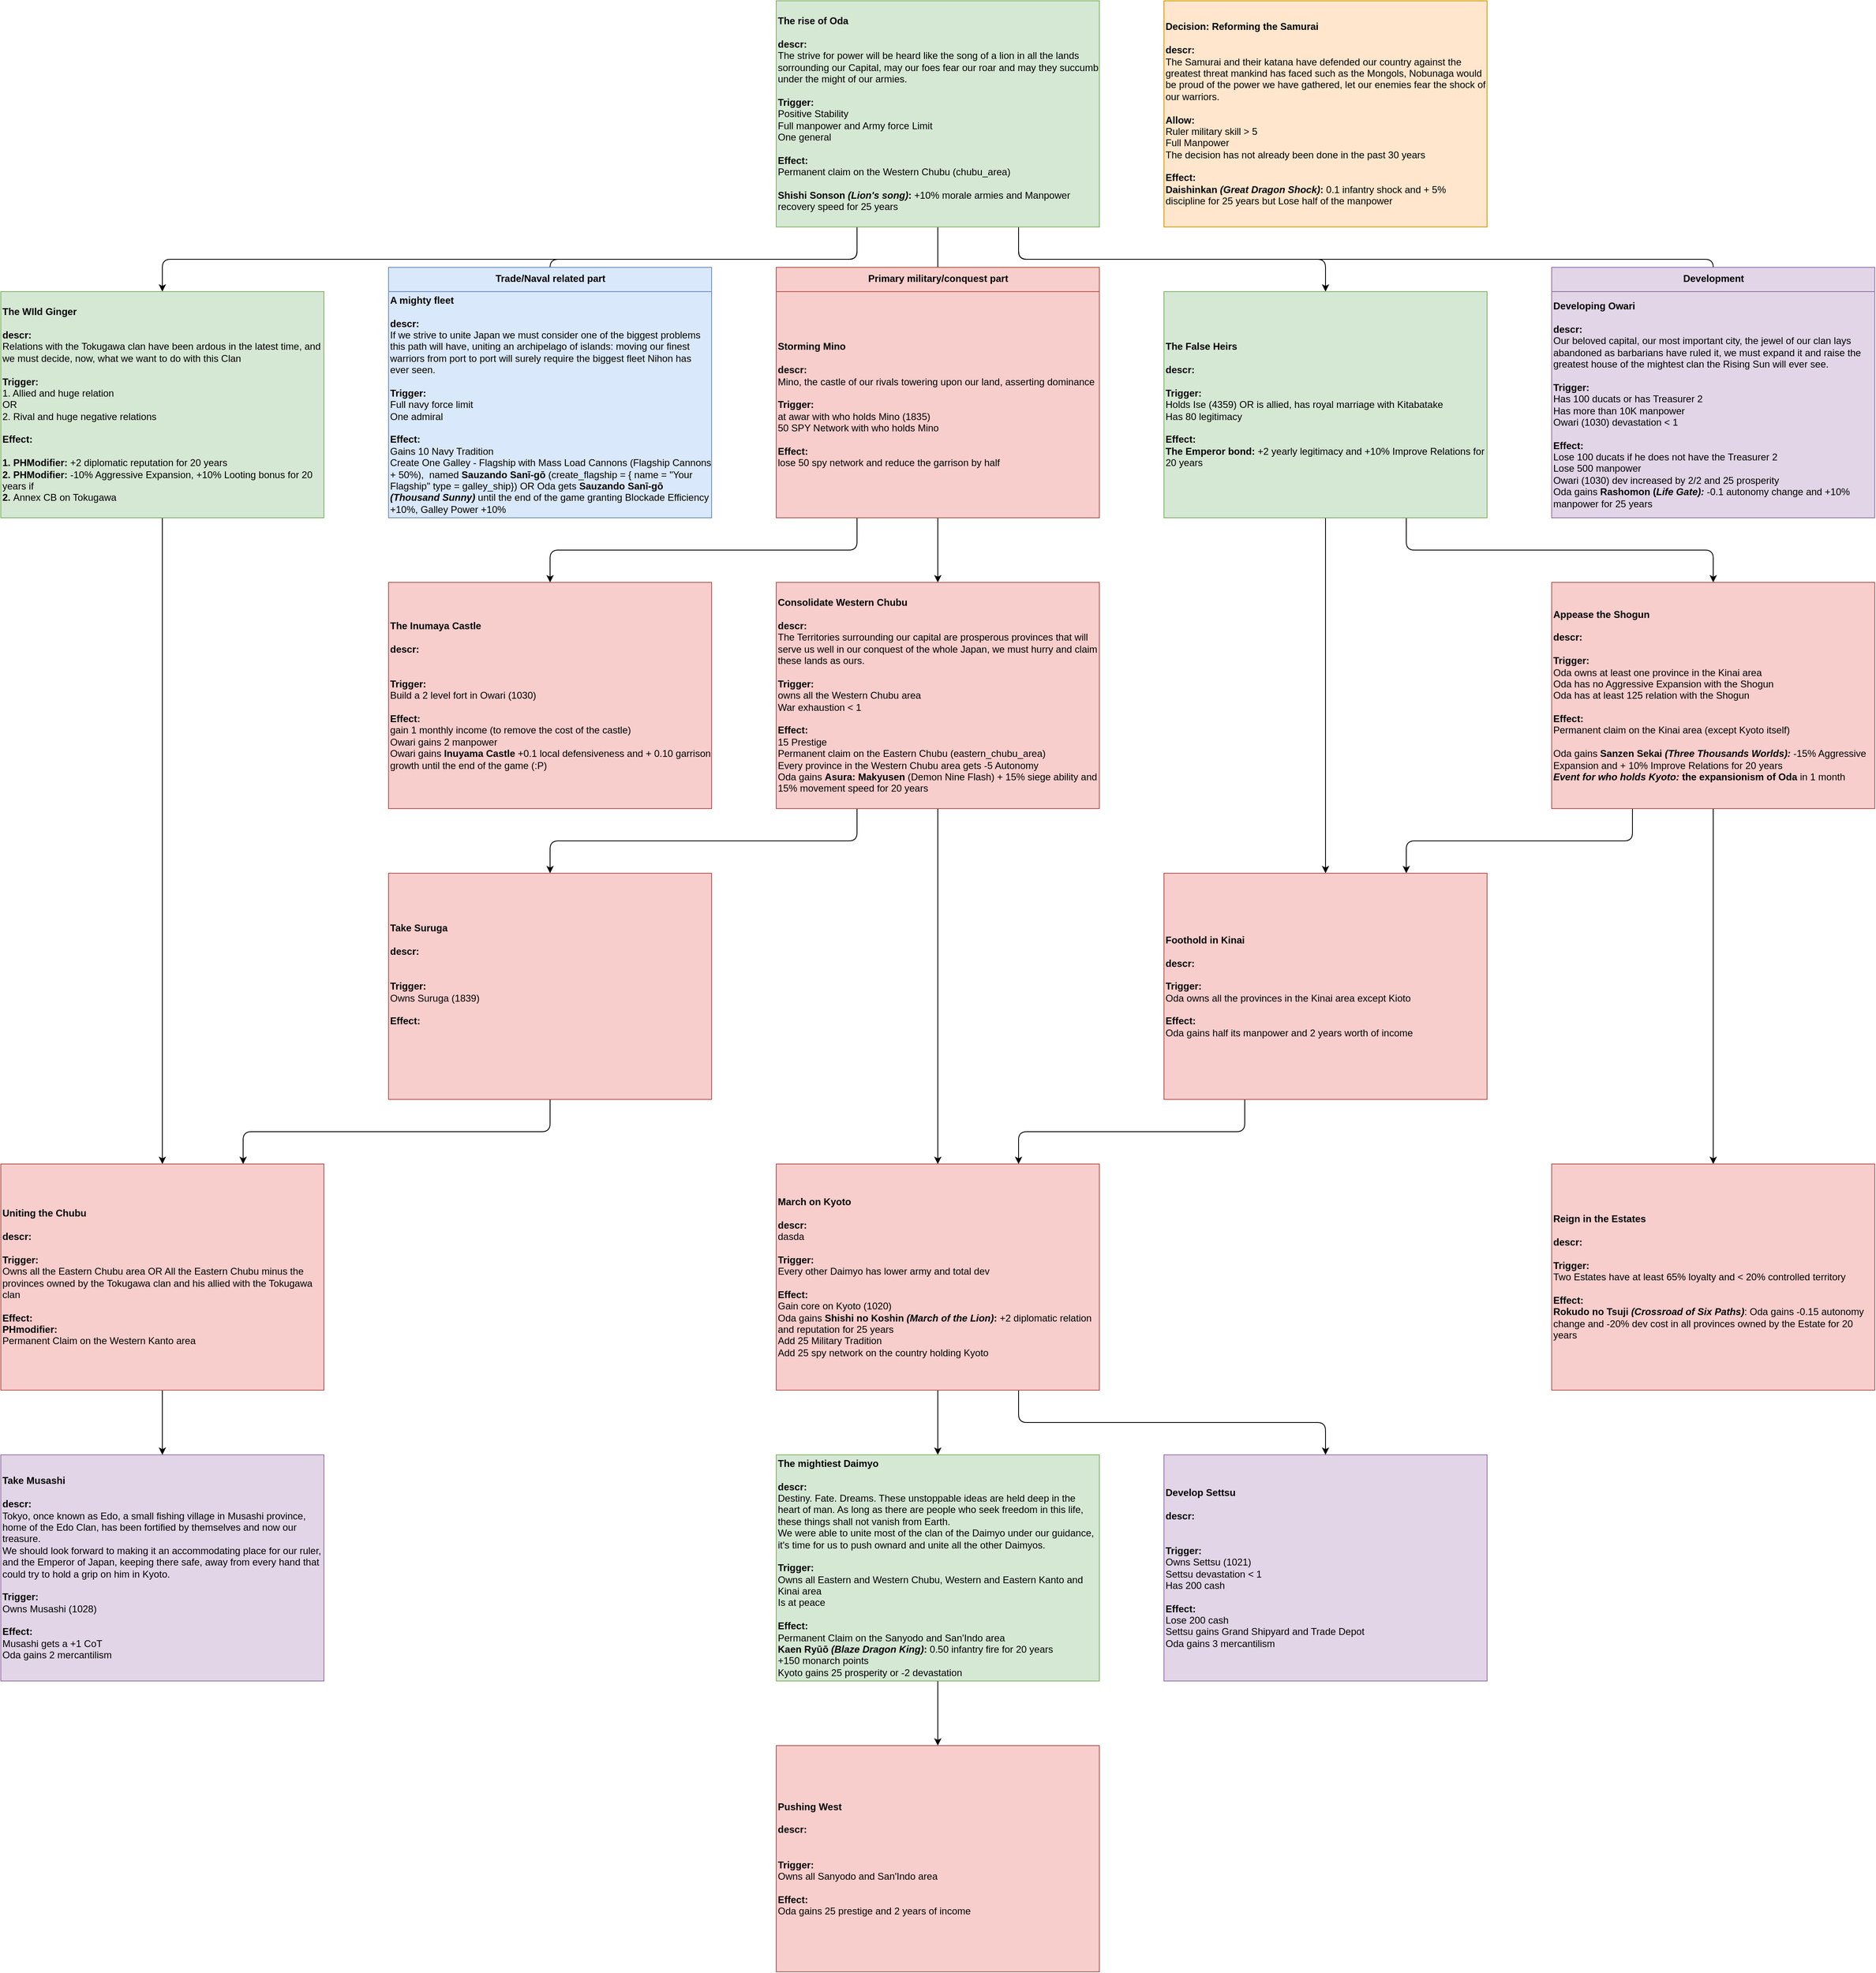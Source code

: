<mxfile version="12.4.2" type="device" pages="2"><diagram id="JSD4XVhqdjZ0qdAwJBC-" name="Missions"><mxGraphModel dx="2715" dy="2040" grid="1" gridSize="10" guides="1" tooltips="1" connect="1" arrows="1" fold="1" page="1" pageScale="1" pageWidth="850" pageHeight="1100" math="0" shadow="0"><root><mxCell id="0"/><mxCell id="1" value="Main" style="" parent="0"/><mxCell id="2OBGQx4GqxeWpotv18xd-1" style="edgeStyle=orthogonalEdgeStyle;rounded=1;orthogonalLoop=1;jettySize=auto;html=1;exitX=0.25;exitY=1;exitDx=0;exitDy=0;strokeColor=#000000;" parent="1" source="Y26h0f_wuVTDSehm1rrH-1" target="B0rpLfULLucIOQTWDKYv-7" edge="1"><mxGeometry relative="1" as="geometry"/></mxCell><mxCell id="2OBGQx4GqxeWpotv18xd-2" style="edgeStyle=orthogonalEdgeStyle;rounded=1;orthogonalLoop=1;jettySize=auto;html=1;exitX=0.25;exitY=1;exitDx=0;exitDy=0;strokeColor=#000000;" parent="1" source="Y26h0f_wuVTDSehm1rrH-1" target="Y26h0f_wuVTDSehm1rrH-34" edge="1"><mxGeometry relative="1" as="geometry"><mxPoint x="220" y="210" as="targetPoint"/></mxGeometry></mxCell><mxCell id="2OBGQx4GqxeWpotv18xd-4" value="" style="edgeStyle=orthogonalEdgeStyle;rounded=1;orthogonalLoop=1;jettySize=auto;html=1;align=left;strokeColor=#000000;" parent="1" source="Y26h0f_wuVTDSehm1rrH-1" target="2OBGQx4GqxeWpotv18xd-3" edge="1"><mxGeometry relative="1" as="geometry"/></mxCell><mxCell id="2OBGQx4GqxeWpotv18xd-35" style="edgeStyle=orthogonalEdgeStyle;rounded=1;orthogonalLoop=1;jettySize=auto;html=1;exitX=0.75;exitY=1;exitDx=0;exitDy=0;fontFamily=Helvetica;fontSize=12;align=left;strokeColor=#000000;" parent="1" source="Y26h0f_wuVTDSehm1rrH-1" target="LGNKh-_NVytR2vD37A4J-4" edge="1"><mxGeometry relative="1" as="geometry"/></mxCell><mxCell id="2OBGQx4GqxeWpotv18xd-37" style="edgeStyle=orthogonalEdgeStyle;rounded=1;orthogonalLoop=1;jettySize=auto;html=1;exitX=0.75;exitY=1;exitDx=0;exitDy=0;fontFamily=Helvetica;fontSize=12;align=left;strokeColor=#000000;" parent="1" source="Y26h0f_wuVTDSehm1rrH-1" target="2OBGQx4GqxeWpotv18xd-30" edge="1"><mxGeometry relative="1" as="geometry"/></mxCell><mxCell id="Y26h0f_wuVTDSehm1rrH-1" value="&lt;b style=&quot;font-size: 12px;&quot;&gt;The rise of Oda&lt;/b&gt;&lt;br style=&quot;font-size: 12px;&quot;&gt;&lt;br style=&quot;font-size: 12px;&quot;&gt;&lt;b style=&quot;font-size: 12px;&quot;&gt;descr:&lt;/b&gt;&amp;nbsp;&lt;div align=&quot;left&quot; style=&quot;font-size: 12px;&quot;&gt;The strive for power will be heard like the song of a lion in all the lands sorrounding our Capital, may our foes fear our roar and may they succumb under the might of our armies.&lt;/div&gt;&lt;div align=&quot;left&quot; style=&quot;font-size: 12px;&quot;&gt;&lt;br style=&quot;font-size: 12px;&quot;&gt;&lt;/div&gt;&lt;div align=&quot;left&quot; style=&quot;font-size: 12px;&quot;&gt;&lt;b style=&quot;font-size: 12px;&quot;&gt;Trigger:&lt;/b&gt;&lt;/div&gt;&lt;div align=&quot;left&quot; style=&quot;font-size: 12px;&quot;&gt;Positive Stability&lt;/div&gt;&lt;div align=&quot;left&quot; style=&quot;font-size: 12px;&quot;&gt;Full manpower and Army force Limit&lt;/div&gt;&lt;div align=&quot;left&quot; style=&quot;font-size: 12px;&quot;&gt;One general&lt;/div&gt;&lt;div align=&quot;left&quot; style=&quot;font-size: 12px;&quot;&gt;&lt;br style=&quot;font-size: 12px;&quot;&gt;&lt;/div&gt;&lt;div align=&quot;left&quot; style=&quot;font-size: 12px;&quot;&gt;&lt;b style=&quot;font-size: 12px;&quot;&gt;Effect:&lt;/b&gt;&lt;/div&gt;&lt;div align=&quot;left&quot; style=&quot;font-size: 12px;&quot;&gt;Permanent claim on the Western Chubu (chubu_area)&lt;/div&gt;&lt;div align=&quot;left&quot; style=&quot;font-size: 12px;&quot;&gt;&lt;br style=&quot;font-size: 12px;&quot;&gt;&lt;/div&gt;&lt;b style=&quot;font-size: 12px;&quot;&gt;Shishi Sonson&amp;nbsp;&lt;i style=&quot;font-size: 12px;&quot;&gt;(Lion's song)&lt;/i&gt;:&lt;/b&gt;&lt;span style=&quot;font-size: 12px;&quot;&gt;&amp;nbsp;+10% morale armies and Manpower recovery speed&amp;nbsp;for 25 years&lt;/span&gt;&lt;b style=&quot;font-size: 12px;&quot;&gt;&lt;br style=&quot;font-size: 12px;&quot;&gt;&lt;/b&gt;" style="rounded=0;whiteSpace=wrap;html=1;align=left;fillColor=#d5e8d4;strokeColor=#82b366;fontSize=12;fontFamily=Helvetica;" parent="1" vertex="1"><mxGeometry x="960" width="400" height="280" as="geometry"/></mxCell><mxCell id="8i89jGj5T_vlo5FBHWfQ-71" value="&lt;b&gt;Decision: Reforming the Samurai&lt;/b&gt;&lt;br style=&quot;font-size: 12px&quot;&gt;&lt;br style=&quot;font-size: 12px&quot;&gt;&lt;b style=&quot;font-size: 12px&quot;&gt;descr:&lt;/b&gt;&amp;nbsp;&lt;div align=&quot;left&quot; style=&quot;font-size: 12px&quot;&gt;The Samurai and their katana have defended our country against the greatest threat mankind has faced such as the Mongols, Nobunaga would be proud of the power we have gathered, let our enemies fear the shock of our warriors.&lt;/div&gt;&lt;div align=&quot;left&quot; style=&quot;font-size: 12px&quot;&gt;&lt;br style=&quot;font-size: 12px&quot;&gt;&lt;/div&gt;&lt;div align=&quot;left&quot; style=&quot;font-size: 12px&quot;&gt;&lt;b style=&quot;font-size: 12px&quot;&gt;Allow:&lt;/b&gt;&lt;/div&gt;&lt;div align=&quot;left&quot; style=&quot;font-size: 12px&quot;&gt;Ruler military skill &amp;gt; 5&lt;/div&gt;&lt;div align=&quot;left&quot; style=&quot;font-size: 12px&quot;&gt;Full Manpower&lt;/div&gt;&lt;div align=&quot;left&quot; style=&quot;font-size: 12px&quot;&gt;The decision has not already been done in the past 30 years&lt;/div&gt;&lt;div align=&quot;left&quot; style=&quot;font-size: 12px&quot;&gt;&lt;br style=&quot;font-size: 12px&quot;&gt;&lt;/div&gt;&lt;div align=&quot;left&quot; style=&quot;font-size: 12px&quot;&gt;&lt;b style=&quot;font-size: 12px&quot;&gt;Effect:&lt;/b&gt;&lt;/div&gt;&lt;b style=&quot;font-size: 12px&quot;&gt;Daishinkan &lt;/b&gt;&lt;i style=&quot;font-size: 12px&quot;&gt;&lt;b style=&quot;font-size: 12px&quot;&gt;(Great Dragon Shock)&lt;/b&gt;&lt;/i&gt;&lt;b style=&quot;font-size: 12px&quot;&gt;:&lt;/b&gt;&lt;span style=&quot;font-size: 12px&quot;&gt;&amp;nbsp;0.1 infantry shock and + 5% discipline for 25 years but&amp;nbsp;&lt;/span&gt;Lose half of the manpower" style="rounded=0;whiteSpace=wrap;html=1;align=left;fillColor=#ffe6cc;strokeColor=#d79b00;fontSize=12;fontFamily=Helvetica;" parent="1" vertex="1"><mxGeometry x="1440" width="400" height="280" as="geometry"/></mxCell><mxCell id="LGNKh-_NVytR2vD37A4J-4" value="&lt;b style=&quot;font-size: 12px&quot;&gt;Developing Owari&lt;/b&gt;&lt;br style=&quot;font-size: 12px&quot;&gt;&lt;br style=&quot;font-size: 12px&quot;&gt;&lt;b style=&quot;font-size: 12px&quot;&gt;descr:&lt;/b&gt;&amp;nbsp;&lt;div align=&quot;left&quot; style=&quot;font-size: 12px&quot;&gt;Our beloved capital, our most important city, the jewel of our clan lays abandoned as barbarians have ruled it, we must expand it and raise the greatest house of the mightest clan the Rising Sun will ever see.&lt;/div&gt;&lt;div align=&quot;left&quot; style=&quot;font-size: 12px&quot;&gt;&lt;br style=&quot;font-size: 12px&quot;&gt;&lt;/div&gt;&lt;div align=&quot;left&quot; style=&quot;font-size: 12px&quot;&gt;&lt;b style=&quot;font-size: 12px&quot;&gt;Trigger:&lt;/b&gt;&lt;/div&gt;&lt;div align=&quot;left&quot; style=&quot;font-size: 12px&quot;&gt;Has 100 ducats or has&amp;nbsp;&lt;span&gt;Treasurer 2&lt;/span&gt;&lt;/div&gt;&lt;div align=&quot;left&quot; style=&quot;font-size: 12px&quot;&gt;Has more than 10K manpower&lt;/div&gt;&lt;div align=&quot;left&quot; style=&quot;font-size: 12px&quot;&gt;Owari (1030) devastation &amp;lt; 1&lt;/div&gt;&lt;div align=&quot;left&quot; style=&quot;font-size: 12px&quot;&gt;&lt;br style=&quot;font-size: 12px&quot;&gt;&lt;/div&gt;&lt;div align=&quot;left&quot; style=&quot;font-size: 12px&quot;&gt;&lt;b style=&quot;font-size: 12px&quot;&gt;Effect:&lt;/b&gt;&lt;/div&gt;&lt;div align=&quot;left&quot; style=&quot;font-size: 12px&quot;&gt;Lose 100 ducats if he does not have the Treasurer 2&lt;/div&gt;&lt;div align=&quot;left&quot; style=&quot;font-size: 12px&quot;&gt;Lose 500 manpower&lt;/div&gt;&lt;div align=&quot;left&quot; style=&quot;font-size: 12px&quot;&gt;Owari (1030) dev increased by 2/2 and 25 prosperity&lt;br style=&quot;font-size: 12px&quot;&gt;&lt;/div&gt;&lt;div align=&quot;left&quot; style=&quot;font-size: 12px&quot;&gt;Oda gains&amp;nbsp;&lt;b&gt;Rashomon (&lt;/b&gt;&lt;i style=&quot;font-weight: bold&quot;&gt;Life Gate):&lt;/i&gt;&amp;nbsp;-0.1 autonomy change and +10% manpower for 25 years&lt;/div&gt;" style="rounded=0;whiteSpace=wrap;html=1;align=left;fillColor=#e1d5e7;strokeColor=#9673a6;fontSize=12;fontFamily=Helvetica;" parent="1" vertex="1"><mxGeometry x="1920" y="360" width="400" height="280" as="geometry"/></mxCell><mxCell id="2OBGQx4GqxeWpotv18xd-40" style="edgeStyle=orthogonalEdgeStyle;rounded=1;orthogonalLoop=1;jettySize=auto;html=1;exitX=0.75;exitY=1;exitDx=0;exitDy=0;fontFamily=Helvetica;fontSize=12;align=left;strokeColor=#000000;" parent="1" source="2OBGQx4GqxeWpotv18xd-30" target="2OBGQx4GqxeWpotv18xd-38" edge="1"><mxGeometry relative="1" as="geometry"/></mxCell><mxCell id="2OBGQx4GqxeWpotv18xd-41" style="edgeStyle=orthogonalEdgeStyle;rounded=1;orthogonalLoop=1;jettySize=auto;html=1;exitX=0.5;exitY=1;exitDx=0;exitDy=0;fontFamily=Helvetica;fontSize=12;align=left;strokeColor=#000000;" parent="1" source="2OBGQx4GqxeWpotv18xd-30" target="2OBGQx4GqxeWpotv18xd-39" edge="1"><mxGeometry relative="1" as="geometry"/></mxCell><mxCell id="2OBGQx4GqxeWpotv18xd-30" value="&lt;b style=&quot;font-size: 12px&quot;&gt;The False Heirs&lt;/b&gt;&lt;br style=&quot;font-size: 12px&quot;&gt;&lt;br style=&quot;font-size: 12px&quot;&gt;&lt;b style=&quot;font-size: 12px&quot;&gt;descr:&lt;/b&gt;&amp;nbsp;&lt;div align=&quot;left&quot; style=&quot;font-size: 12px&quot;&gt;&lt;br&gt;&lt;/div&gt;&lt;div align=&quot;left&quot; style=&quot;font-size: 12px&quot;&gt;&lt;b style=&quot;font-size: 12px&quot;&gt;Trigger:&lt;/b&gt;&lt;/div&gt;&lt;div align=&quot;left&quot; style=&quot;font-size: 12px&quot;&gt;Holds Ise (4359) OR is allied, has royal marriage with Kitabatake&amp;nbsp;&lt;/div&gt;&lt;div align=&quot;left&quot; style=&quot;font-size: 12px&quot;&gt;Has 80 legitimacy&lt;/div&gt;&lt;div align=&quot;left&quot; style=&quot;font-size: 12px&quot;&gt;&lt;br&gt;&lt;/div&gt;&lt;div align=&quot;left&quot; style=&quot;font-size: 12px&quot;&gt;&lt;b style=&quot;font-size: 12px&quot;&gt;Effect:&lt;/b&gt;&lt;/div&gt;&lt;div align=&quot;left&quot; style=&quot;font-size: 12px&quot;&gt;&lt;b&gt;The Emperor bond:&lt;/b&gt;&amp;nbsp;+2 yearly legitimacy and +10% Improve Relations for 20 years&lt;/div&gt;" style="rounded=0;whiteSpace=wrap;html=1;align=left;fillColor=#d5e8d4;strokeColor=#82b366;fontSize=12;fontFamily=Helvetica;" parent="1" vertex="1"><mxGeometry x="1440" y="360" width="400" height="280" as="geometry"/></mxCell><mxCell id="Ve_RlpRxSm9PocRQa8Es-2" value="&lt;div style=&quot;font-size: 12px&quot;&gt;&lt;b style=&quot;font-size: 12px&quot;&gt;Develop Settsu&lt;/b&gt;&lt;br style=&quot;font-size: 12px&quot;&gt;&lt;br style=&quot;font-size: 12px&quot;&gt;&lt;b style=&quot;font-size: 12px&quot;&gt;descr:&lt;/b&gt;&amp;nbsp;&lt;div align=&quot;left&quot; style=&quot;font-size: 12px&quot;&gt;&lt;br&gt;&lt;/div&gt;&lt;div align=&quot;left&quot; style=&quot;font-size: 12px&quot;&gt;&lt;br style=&quot;font-size: 12px&quot;&gt;&lt;/div&gt;&lt;div align=&quot;left&quot; style=&quot;font-size: 12px&quot;&gt;&lt;b style=&quot;font-size: 12px&quot;&gt;Trigger:&lt;/b&gt;&lt;/div&gt;&lt;div align=&quot;left&quot; style=&quot;font-size: 12px&quot;&gt;Owns Settsu (1021)&lt;/div&gt;&lt;div align=&quot;left&quot; style=&quot;font-size: 12px&quot;&gt;Settsu devastation &amp;lt; 1&lt;/div&gt;&lt;div align=&quot;left&quot; style=&quot;font-size: 12px&quot;&gt;Has 200 cash&lt;/div&gt;&lt;div align=&quot;left&quot; style=&quot;font-size: 12px&quot;&gt;&lt;br style=&quot;font-size: 12px&quot;&gt;&lt;/div&gt;&lt;div align=&quot;left&quot; style=&quot;font-size: 12px&quot;&gt;&lt;b style=&quot;font-size: 12px&quot;&gt;Effect:&lt;/b&gt;&lt;/div&gt;&lt;/div&gt;&lt;div align=&quot;left&quot; style=&quot;font-size: 12px&quot;&gt;Lose 200 cash&lt;/div&gt;&lt;div align=&quot;left&quot; style=&quot;font-size: 12px&quot;&gt;Settsu gains Grand Shipyard and Trade Depot&lt;/div&gt;&lt;div align=&quot;left&quot; style=&quot;font-size: 12px&quot;&gt;Oda gains 3 mercantilism&lt;/div&gt;" style="rounded=0;whiteSpace=wrap;html=1;align=left;fillColor=#e1d5e7;strokeColor=#9673a6;fontSize=12;fontFamily=Helvetica;" parent="1" vertex="1"><mxGeometry x="1440" y="1800" width="400" height="280" as="geometry"/></mxCell><mxCell id="QoZ0epcxOF2cXhuymn23-5" value="&lt;div style=&quot;font-size: 12px&quot;&gt;&lt;b style=&quot;font-size: 12px&quot;&gt;Take Musashi&lt;/b&gt;&lt;br style=&quot;font-size: 12px&quot;&gt;&lt;br style=&quot;font-size: 12px&quot;&gt;&lt;b style=&quot;font-size: 12px&quot;&gt;descr:&lt;/b&gt;&amp;nbsp;&lt;div align=&quot;left&quot; style=&quot;font-size: 12px&quot;&gt;&lt;div align=&quot;left&quot; style=&quot;font-size: 12px&quot;&gt;Tokyo, once known as Edo, a small fishing village in Musashi province, home of the Edo Clan, has been fortified by themselves and now our treasure.&lt;/div&gt;&lt;div align=&quot;left&quot; style=&quot;font-size: 12px&quot;&gt;We should look forward to making it an accommodating place for our ruler, and the Emperor of Japan, keeping there safe, away from every hand that could try to hold a grip on him in Kyoto.&lt;/div&gt;&lt;div align=&quot;left&quot; style=&quot;font-size: 12px&quot;&gt;&lt;br style=&quot;font-size: 12px&quot;&gt;&lt;/div&gt;&lt;/div&gt;&lt;div align=&quot;left&quot; style=&quot;font-size: 12px&quot;&gt;&lt;b style=&quot;font-size: 12px&quot;&gt;Trigger:&lt;/b&gt;&lt;/div&gt;&lt;div align=&quot;left&quot; style=&quot;font-size: 12px&quot;&gt;Owns Musashi (1028)&lt;/div&gt;&lt;div align=&quot;left&quot; style=&quot;font-size: 12px&quot;&gt;&lt;br style=&quot;font-size: 12px&quot;&gt;&lt;/div&gt;&lt;div align=&quot;left&quot; style=&quot;font-size: 12px&quot;&gt;&lt;b style=&quot;font-size: 12px&quot;&gt;Effect:&lt;/b&gt;&lt;/div&gt;&lt;/div&gt;&lt;div align=&quot;left&quot; style=&quot;font-size: 12px&quot;&gt;Musashi gets a +1 CoT&lt;/div&gt;&lt;div align=&quot;left&quot; style=&quot;font-size: 12px&quot;&gt;Oda gains 2 mercantilism&lt;/div&gt;" style="rounded=0;whiteSpace=wrap;html=1;align=left;fillColor=#e1d5e7;strokeColor=#9673a6;fontSize=12;fontFamily=Helvetica;" parent="1" vertex="1"><mxGeometry y="1800" width="400" height="280" as="geometry"/></mxCell><mxCell id="2OBGQx4GqxeWpotv18xd-32" style="edgeStyle=orthogonalEdgeStyle;rounded=1;orthogonalLoop=1;jettySize=auto;html=1;exitX=0.5;exitY=1;exitDx=0;exitDy=0;fontFamily=Helvetica;fontSize=12;align=left;strokeColor=#000000;" parent="1" source="k0WbKt2_abI3EW-nsHpf-3" target="QoZ0epcxOF2cXhuymn23-5" edge="1"><mxGeometry relative="1" as="geometry"/></mxCell><mxCell id="k0WbKt2_abI3EW-nsHpf-3" value="&lt;div style=&quot;font-size: 12px&quot;&gt;&lt;b style=&quot;font-size: 12px&quot;&gt;Uniting the Chubu&lt;/b&gt;&lt;br style=&quot;font-size: 12px&quot;&gt;&lt;br style=&quot;font-size: 12px&quot;&gt;&lt;b style=&quot;font-size: 12px&quot;&gt;descr:&lt;/b&gt;&amp;nbsp;&lt;div align=&quot;left&quot; style=&quot;font-size: 12px&quot;&gt;&lt;br style=&quot;font-size: 12px&quot;&gt;&lt;/div&gt;&lt;div align=&quot;left&quot; style=&quot;font-size: 12px&quot;&gt;&lt;b style=&quot;font-size: 12px&quot;&gt;Trigger:&lt;/b&gt;&lt;/div&gt;&lt;div align=&quot;left&quot; style=&quot;font-size: 12px&quot;&gt;Owns all the Eastern Chubu area OR All the Eastern Chubu minus the provinces owned by the Tokugawa clan and his allied with the Tokugawa clan&lt;br&gt;&lt;/div&gt;&lt;div align=&quot;left&quot; style=&quot;font-size: 12px&quot;&gt;&lt;br&gt;&lt;/div&gt;&lt;div align=&quot;left&quot; style=&quot;font-size: 12px&quot;&gt;&lt;b style=&quot;font-size: 12px&quot;&gt;Effect:&lt;/b&gt;&lt;/div&gt;&lt;/div&gt;&lt;div align=&quot;left&quot; style=&quot;font-size: 12px&quot;&gt;&lt;b style=&quot;font-size: 12px&quot;&gt;PHmodifier:&lt;/b&gt;&amp;nbsp;&lt;/div&gt;&lt;div align=&quot;left&quot; style=&quot;font-size: 12px&quot;&gt;Permanent Claim on the Western Kanto area&lt;/div&gt;" style="rounded=0;whiteSpace=wrap;html=1;align=left;fillColor=#f8cecc;strokeColor=#b85450;fontSize=12;fontFamily=Helvetica;" parent="1" vertex="1"><mxGeometry y="1440" width="400" height="280" as="geometry"/></mxCell><mxCell id="2OBGQx4GqxeWpotv18xd-50" style="edgeStyle=orthogonalEdgeStyle;rounded=1;orthogonalLoop=1;jettySize=auto;html=1;exitX=0.5;exitY=1;exitDx=0;exitDy=0;fontFamily=Helvetica;fontSize=12;align=left;strokeColor=#000000;" parent="1" source="8SSY3p436gc_u3E1pyFP-8" target="pqQJgv_KYxOXs8xV42ZF-1" edge="1"><mxGeometry relative="1" as="geometry"/></mxCell><mxCell id="8SSY3p436gc_u3E1pyFP-8" value="&lt;div style=&quot;font-size: 12px&quot;&gt;&lt;b style=&quot;font-size: 12px&quot;&gt;The mightiest Daimyo&lt;/b&gt;&lt;br style=&quot;font-size: 12px&quot;&gt;&lt;br style=&quot;font-size: 12px&quot;&gt;&lt;b style=&quot;font-size: 12px&quot;&gt;descr:&lt;/b&gt;&amp;nbsp;&lt;div align=&quot;left&quot; style=&quot;font-size: 12px&quot;&gt;Destiny. Fate. Dreams. These unstoppable ideas are held deep in the heart of man. As long as there are people who seek freedom in this life, these things shall not vanish from Earth.&lt;/div&gt;&lt;div align=&quot;left&quot; style=&quot;font-size: 12px&quot;&gt;We were able to unite most of the clan of the Daimyo under our guidance, it's time for us to push ownard and unite all the other Daimyos.&lt;/div&gt;&lt;div align=&quot;left&quot; style=&quot;font-size: 12px&quot;&gt;&lt;br style=&quot;font-size: 12px&quot;&gt;&lt;/div&gt;&lt;div align=&quot;left&quot; style=&quot;font-size: 12px&quot;&gt;&lt;b style=&quot;font-size: 12px&quot;&gt;Trigger:&lt;/b&gt;&lt;/div&gt;&lt;div align=&quot;left&quot; style=&quot;font-size: 12px&quot;&gt;Owns all Eastern and Western Chubu, Western and Eastern Kanto and Kinai area&lt;/div&gt;&lt;div align=&quot;left&quot; style=&quot;font-size: 12px&quot;&gt;Is at peace&lt;/div&gt;&lt;div align=&quot;left&quot; style=&quot;font-size: 12px&quot;&gt;&lt;br style=&quot;font-size: 12px&quot;&gt;&lt;/div&gt;&lt;div align=&quot;left&quot; style=&quot;font-size: 12px&quot;&gt;&lt;b style=&quot;font-size: 12px&quot;&gt;Effect:&lt;/b&gt;&lt;/div&gt;&lt;/div&gt;&lt;div align=&quot;left&quot; style=&quot;font-size: 12px&quot;&gt;Permanent Claim on the Sanyodo and San'Indo area&lt;/div&gt;&lt;b style=&quot;font-size: 12px&quot;&gt;Kaen Ryūō &lt;i style=&quot;font-size: 12px&quot;&gt;(Blaze Dragon King)&lt;/i&gt;:&lt;/b&gt;&amp;nbsp;0.50 infantry fire for 20 years&lt;br&gt;+150 monarch points&lt;br&gt;Kyoto gains 25 prosperity or -2 devastation" style="rounded=0;whiteSpace=wrap;html=1;align=left;fillColor=#d5e8d4;strokeColor=#82b366;fontSize=12;fontFamily=Helvetica;" parent="1" vertex="1"><mxGeometry x="960" y="1800" width="400" height="280" as="geometry"/></mxCell><mxCell id="pqQJgv_KYxOXs8xV42ZF-1" value="&lt;div style=&quot;font-size: 12px&quot;&gt;&lt;b style=&quot;font-size: 12px&quot;&gt;Pushing West&lt;/b&gt;&lt;br style=&quot;font-size: 12px&quot;&gt;&lt;br style=&quot;font-size: 12px&quot;&gt;&lt;b style=&quot;font-size: 12px&quot;&gt;descr:&lt;/b&gt;&amp;nbsp;&lt;div align=&quot;left&quot; style=&quot;font-size: 12px&quot;&gt;&lt;br style=&quot;font-size: 12px&quot;&gt;&lt;/div&gt;&lt;div align=&quot;left&quot; style=&quot;font-size: 12px&quot;&gt;&lt;br style=&quot;font-size: 12px&quot;&gt;&lt;/div&gt;&lt;div align=&quot;left&quot; style=&quot;font-size: 12px&quot;&gt;&lt;b style=&quot;font-size: 12px&quot;&gt;Trigger:&lt;/b&gt;&lt;/div&gt;&lt;div align=&quot;left&quot; style=&quot;font-size: 12px&quot;&gt;Owns all Sanyodo and San'Indo area&lt;/div&gt;&lt;div align=&quot;left&quot; style=&quot;font-size: 12px&quot;&gt;&lt;br style=&quot;font-size: 12px&quot;&gt;&lt;/div&gt;&lt;div align=&quot;left&quot; style=&quot;font-size: 12px&quot;&gt;&lt;b style=&quot;font-size: 12px&quot;&gt;Effect:&lt;/b&gt;&lt;/div&gt;&lt;div align=&quot;left&quot; style=&quot;font-size: 12px&quot;&gt;&lt;span style=&quot;font-size: 12px&quot;&gt;Oda gains 25 prestige and 2 years of income&lt;/span&gt;&lt;/div&gt;&lt;/div&gt;" style="rounded=0;whiteSpace=wrap;html=1;align=left;fillColor=#f8cecc;strokeColor=#b85450;fontSize=12;fontFamily=Helvetica;" parent="1" vertex="1"><mxGeometry x="960" y="2160" width="400" height="280" as="geometry"/></mxCell><mxCell id="2OBGQx4GqxeWpotv18xd-48" style="edgeStyle=orthogonalEdgeStyle;rounded=1;orthogonalLoop=1;jettySize=auto;html=1;exitX=0.5;exitY=1;exitDx=0;exitDy=0;fontFamily=Helvetica;fontSize=12;align=left;strokeColor=#000000;" parent="1" source="8i89jGj5T_vlo5FBHWfQ-15" target="8SSY3p436gc_u3E1pyFP-8" edge="1"><mxGeometry relative="1" as="geometry"/></mxCell><mxCell id="KoCgyW-CBRP4PZEcBpBx-2" style="edgeStyle=orthogonalEdgeStyle;orthogonalLoop=1;jettySize=auto;html=1;exitX=0.75;exitY=1;exitDx=0;exitDy=0;rounded=1;" parent="1" source="8i89jGj5T_vlo5FBHWfQ-15" target="Ve_RlpRxSm9PocRQa8Es-2" edge="1"><mxGeometry relative="1" as="geometry"/></mxCell><mxCell id="8i89jGj5T_vlo5FBHWfQ-15" value="&lt;div style=&quot;font-size: 12px&quot;&gt;&lt;b style=&quot;font-size: 12px&quot;&gt;March on Kyoto&lt;/b&gt;&lt;br style=&quot;font-size: 12px&quot;&gt;&lt;br style=&quot;font-size: 12px&quot;&gt;&lt;b style=&quot;font-size: 12px&quot;&gt;descr:&lt;/b&gt;&lt;/div&gt;&lt;div&gt;dasda&lt;br style=&quot;font-size: 12px&quot;&gt;&lt;div align=&quot;left&quot; style=&quot;font-size: 12px&quot;&gt;&lt;br style=&quot;font-size: 12px&quot;&gt;&lt;/div&gt;&lt;div align=&quot;left&quot; style=&quot;font-size: 12px&quot;&gt;&lt;b style=&quot;font-size: 12px&quot;&gt;Trigger:&lt;/b&gt;&lt;/div&gt;&lt;div align=&quot;left&quot;&gt;Every other Daimyo has lower army and total dev&lt;br style=&quot;font-size: 12px&quot;&gt;&lt;/div&gt;&lt;div align=&quot;left&quot;&gt;&lt;br&gt;&lt;/div&gt;&lt;div align=&quot;left&quot; style=&quot;font-size: 12px&quot;&gt;&lt;b style=&quot;font-size: 12px&quot;&gt;Effect:&lt;/b&gt;&lt;/div&gt;&lt;div align=&quot;left&quot; style=&quot;font-size: 12px&quot;&gt;Gain core on Kyoto (1020)&lt;/div&gt;&lt;div align=&quot;left&quot;&gt;Oda gains &lt;b style=&quot;font-size: 12px&quot;&gt;Shishi no Koshin&amp;nbsp;&lt;/b&gt;&lt;i&gt;&lt;b style=&quot;font-size: 12px&quot;&gt;(&lt;/b&gt;&lt;b&gt;March of the Lion&lt;/b&gt;&lt;b style=&quot;font-size: 12px&quot;&gt;)&lt;/b&gt;&lt;/i&gt;&lt;b style=&quot;font-size: 12px&quot;&gt;:&lt;/b&gt;&amp;nbsp;+2 diplomatic relation and reputation for 25 years&lt;/div&gt;&lt;div align=&quot;left&quot; style=&quot;font-size: 12px&quot;&gt;Add 25 Military Tradition&lt;/div&gt;&lt;div align=&quot;left&quot; style=&quot;font-size: 12px&quot;&gt;Add 25 spy network on the country holding Kyoto&lt;/div&gt;&lt;/div&gt;" style="rounded=0;whiteSpace=wrap;html=1;align=left;fillColor=#f8cecc;strokeColor=#b85450;fontSize=12;fontFamily=Helvetica;" parent="1" vertex="1"><mxGeometry x="960" y="1440" width="400" height="280" as="geometry"/></mxCell><mxCell id="Y26h0f_wuVTDSehm1rrH-75" value="" style="edgeStyle=orthogonalEdgeStyle;rounded=0;orthogonalLoop=1;jettySize=auto;html=1;" parent="1" edge="1"><mxGeometry relative="1" as="geometry"><mxPoint x="1340" y="1680.071" as="sourcePoint"/></mxGeometry></mxCell><mxCell id="Y26h0f_wuVTDSehm1rrH-77" style="edgeStyle=orthogonalEdgeStyle;rounded=0;orthogonalLoop=1;jettySize=auto;html=1;" parent="1" edge="1"><mxGeometry relative="1" as="geometry"><Array as="points"><mxPoint x="1340" y="1720"/><mxPoint x="900" y="1720"/></Array><mxPoint x="1342.857" y="1680.071" as="sourcePoint"/></mxGeometry></mxCell><mxCell id="Y26h0f_wuVTDSehm1rrH-79" style="edgeStyle=orthogonalEdgeStyle;rounded=0;orthogonalLoop=1;jettySize=auto;html=1;" parent="1" edge="1"><mxGeometry relative="1" as="geometry"><Array as="points"><mxPoint x="1340" y="1720"/><mxPoint x="460" y="1720"/></Array><mxPoint x="1342.857" y="1680.071" as="sourcePoint"/></mxGeometry></mxCell><mxCell id="Y26h0f_wuVTDSehm1rrH-83" style="edgeStyle=orthogonalEdgeStyle;rounded=0;orthogonalLoop=1;jettySize=auto;html=1;" parent="1" edge="1"><mxGeometry relative="1" as="geometry"><Array as="points"><mxPoint x="1340" y="2120"/><mxPoint x="900" y="2120"/></Array><mxPoint x="1342.857" y="2080.071" as="sourcePoint"/></mxGeometry></mxCell><mxCell id="2OBGQx4GqxeWpotv18xd-28" style="edgeStyle=orthogonalEdgeStyle;rounded=1;orthogonalLoop=1;jettySize=auto;html=1;exitX=0.5;exitY=1;exitDx=0;exitDy=0;fontFamily=Helvetica;fontSize=12;align=left;strokeColor=#000000;" parent="1" source="B0rpLfULLucIOQTWDKYv-7" target="k0WbKt2_abI3EW-nsHpf-3" edge="1"><mxGeometry relative="1" as="geometry"/></mxCell><mxCell id="B0rpLfULLucIOQTWDKYv-7" value="&lt;div align=&quot;left&quot; style=&quot;font-size: 12px&quot;&gt;&lt;b style=&quot;font-size: 12px&quot;&gt;The WIld Ginger&lt;/b&gt;&lt;br style=&quot;font-size: 12px&quot;&gt;&lt;br style=&quot;font-size: 12px&quot;&gt;&lt;b style=&quot;font-size: 12px&quot;&gt;descr:&lt;/b&gt;&amp;nbsp;&lt;div align=&quot;left&quot; style=&quot;font-size: 12px&quot;&gt;Relations with the Tokugawa clan have been ardous in the latest time, and we must decide, now, what we want to do with this Clan&lt;/div&gt;&lt;div align=&quot;left&quot; style=&quot;font-size: 12px&quot;&gt;&lt;br style=&quot;font-size: 12px&quot;&gt;&lt;/div&gt;&lt;div align=&quot;left&quot; style=&quot;font-size: 12px&quot;&gt;&lt;b style=&quot;font-size: 12px&quot;&gt;Trigger:&lt;/b&gt;&lt;/div&gt;&lt;div align=&quot;left&quot; style=&quot;font-size: 12px&quot;&gt;1. Allied and huge relation&amp;nbsp;&lt;/div&gt;&lt;div align=&quot;left&quot; style=&quot;font-size: 12px&quot;&gt;OR&amp;nbsp;&lt;/div&gt;&lt;div align=&quot;left&quot; style=&quot;font-size: 12px&quot;&gt;2. Rival and huge negative relations&lt;/div&gt;&lt;div align=&quot;left&quot; style=&quot;font-size: 12px&quot;&gt;&lt;br style=&quot;font-size: 12px&quot;&gt;&lt;/div&gt;&lt;div align=&quot;left&quot; style=&quot;font-size: 12px&quot;&gt;&lt;b style=&quot;font-size: 12px&quot;&gt;Effect:&lt;/b&gt;&lt;/div&gt;&lt;div align=&quot;left&quot; style=&quot;font-size: 12px&quot;&gt;&lt;br style=&quot;font-size: 12px&quot;&gt;&lt;/div&gt;&lt;div align=&quot;left&quot; style=&quot;font-size: 12px&quot;&gt;&lt;b style=&quot;font-size: 12px&quot;&gt;1. PHModifier:&lt;/b&gt;&amp;nbsp;+2 diplomatic reputation for 20 years&lt;br style=&quot;font-size: 12px&quot;&gt;&lt;/div&gt;&lt;div align=&quot;left&quot; style=&quot;font-size: 12px&quot;&gt;&lt;b style=&quot;font-size: 12px&quot;&gt;2. PHModifier:&lt;/b&gt;&amp;nbsp;-10% Aggressive Expansion, +10% Looting bonus for 20 years if&lt;/div&gt;&lt;div align=&quot;left&quot; style=&quot;font-size: 12px&quot;&gt;&lt;b&gt;2.&lt;/b&gt;&amp;nbsp;Annex CB on Tokugawa&lt;/div&gt;&lt;/div&gt;" style="rounded=0;whiteSpace=wrap;html=1;align=left;fillColor=#d5e8d4;strokeColor=#82b366;fontSize=12;fontFamily=Helvetica;" parent="1" vertex="1"><mxGeometry y="360" width="400" height="280" as="geometry"/></mxCell><mxCell id="Y26h0f_wuVTDSehm1rrH-34" value="&lt;b style=&quot;font-size: 12px&quot;&gt;A mighty fleet&lt;/b&gt;&lt;br style=&quot;font-size: 12px&quot;&gt;&lt;br style=&quot;font-size: 12px&quot;&gt;&lt;b style=&quot;font-size: 12px&quot;&gt;descr:&lt;/b&gt;&amp;nbsp;&lt;div align=&quot;left&quot; style=&quot;font-size: 12px&quot;&gt;If we strive to unite Japan we must consider one of the biggest problems this path will have, uniting an archipelago of islands: moving our finest warriors from port to port will surely require the biggest fleet Nihon has ever seen.&lt;/div&gt;&lt;div align=&quot;left&quot; style=&quot;font-size: 12px&quot;&gt;&lt;br style=&quot;font-size: 12px&quot;&gt;&lt;/div&gt;&lt;div align=&quot;left&quot; style=&quot;font-size: 12px&quot;&gt;&lt;b style=&quot;font-size: 12px&quot;&gt;Trigger:&lt;/b&gt;&lt;/div&gt;&lt;div align=&quot;left&quot; style=&quot;font-size: 12px&quot;&gt;&lt;span style=&quot;font-size: 12px&quot;&gt;Full navy force limit&lt;/span&gt;&lt;br style=&quot;font-size: 12px&quot;&gt;&lt;/div&gt;&lt;div align=&quot;left&quot; style=&quot;font-size: 12px&quot;&gt;One admiral&lt;/div&gt;&lt;div align=&quot;left&quot; style=&quot;font-size: 12px&quot;&gt;&lt;br style=&quot;font-size: 12px&quot;&gt;&lt;/div&gt;&lt;div align=&quot;left&quot; style=&quot;font-size: 12px&quot;&gt;&lt;b style=&quot;font-size: 12px&quot;&gt;Effect:&lt;/b&gt;&lt;/div&gt;&lt;div align=&quot;left&quot; style=&quot;font-size: 12px&quot;&gt;Gains 10 Navy Tradition&lt;/div&gt;&lt;div align=&quot;left&quot;&gt;Create One Galley - Flagship with Mass Load Cannons (Flagship Cannons + 50%),&amp;nbsp; named&amp;nbsp;&lt;b style=&quot;font-size: 12px&quot;&gt;Sauzando Sanī-gō&lt;/b&gt;&amp;nbsp;(create_flagship = { name = &quot;Your Flagship&quot; type = galley_ship}) OR&amp;nbsp;Oda gets &lt;b style=&quot;font-size: 12px&quot;&gt;Sauzando Sanī-gō &lt;i style=&quot;font-size: 12px&quot;&gt;(Thousand Sunny)&lt;/i&gt;&lt;/b&gt;&amp;nbsp;until the end of the game granting Blockade Efficiency +10%, Galley Power +10%&lt;br style=&quot;font-size: 12px&quot;&gt;&lt;/div&gt;" style="rounded=0;whiteSpace=wrap;html=1;align=left;fillColor=#dae8fc;strokeColor=#6c8ebf;fontSize=12;fontFamily=Helvetica;" parent="1" vertex="1"><mxGeometry x="480" y="360" width="400" height="280" as="geometry"/></mxCell><mxCell id="Y26h0f_wuVTDSehm1rrH-82" style="edgeStyle=orthogonalEdgeStyle;rounded=0;orthogonalLoop=1;jettySize=auto;html=1;" parent="1" edge="1"><mxGeometry relative="1" as="geometry"><mxPoint x="900" y="2080" as="sourcePoint"/></mxGeometry></mxCell><mxCell id="Y26h0f_wuVTDSehm1rrH-81" style="edgeStyle=orthogonalEdgeStyle;rounded=0;orthogonalLoop=1;jettySize=auto;html=1;" parent="1" edge="1"><mxGeometry relative="1" as="geometry"><Array as="points"><mxPoint x="460" y="2120"/><mxPoint x="900" y="2120"/></Array><mxPoint x="457.143" y="2080" as="sourcePoint"/></mxGeometry></mxCell><mxCell id="doVmv96XuNLW7yNiqBIi-128" style="edgeStyle=orthogonalEdgeStyle;rounded=0;orthogonalLoop=1;jettySize=auto;html=1;exitX=0.5;exitY=1;exitDx=0;exitDy=0;entryX=0.5;entryY=0;entryDx=0;entryDy=0;" parent="1" edge="1"><mxGeometry relative="1" as="geometry"><mxPoint x="1778.571" y="1292.714" as="sourcePoint"/></mxGeometry></mxCell><mxCell id="doVmv96XuNLW7yNiqBIi-126" style="edgeStyle=orthogonalEdgeStyle;rounded=0;orthogonalLoop=1;jettySize=auto;html=1;exitX=0.5;exitY=1;exitDx=0;exitDy=0;entryX=0.5;entryY=0;entryDx=0;entryDy=0;" parent="1" edge="1"><mxGeometry relative="1" as="geometry"><mxPoint x="1778.571" y="1657.0" as="sourcePoint"/></mxGeometry></mxCell><mxCell id="8i89jGj5T_vlo5FBHWfQ-1" value="Trade/Naval related part" style="text;html=1;fontSize=12;align=center;fontStyle=1;fillColor=#dae8fc;strokeColor=#6c8ebf;fontFamily=Helvetica;" parent="1" vertex="1"><mxGeometry x="480" y="330" width="400" height="30" as="geometry"/></mxCell><mxCell id="8i89jGj5T_vlo5FBHWfQ-2" value="Primary military/conquest part" style="text;html=1;fontSize=12;fontStyle=1;align=center;fillColor=#f8cecc;strokeColor=#b85450;fontFamily=Helvetica;" parent="1" vertex="1"><mxGeometry x="960" y="330" width="400" height="30" as="geometry"/></mxCell><mxCell id="8i89jGj5T_vlo5FBHWfQ-4" value="Development" style="text;html=1;fontSize=12;fontStyle=1;align=center;fillColor=#e1d5e7;strokeColor=#9673a6;fontFamily=Helvetica;" parent="1" vertex="1"><mxGeometry x="1920" y="330" width="400" height="30" as="geometry"/></mxCell><mxCell id="2OBGQx4GqxeWpotv18xd-33" style="edgeStyle=orthogonalEdgeStyle;rounded=1;orthogonalLoop=1;jettySize=auto;html=1;exitX=0.25;exitY=1;exitDx=0;exitDy=0;fontFamily=Helvetica;fontSize=12;align=left;strokeColor=#000000;" parent="1" source="2OBGQx4GqxeWpotv18xd-3" target="2OBGQx4GqxeWpotv18xd-6" edge="1"><mxGeometry relative="1" as="geometry"/></mxCell><mxCell id="2OBGQx4GqxeWpotv18xd-34" style="edgeStyle=orthogonalEdgeStyle;rounded=1;orthogonalLoop=1;jettySize=auto;html=1;exitX=0.5;exitY=1;exitDx=0;exitDy=0;fontFamily=Helvetica;fontSize=12;align=left;strokeColor=#000000;" parent="1" source="2OBGQx4GqxeWpotv18xd-3" target="2OBGQx4GqxeWpotv18xd-7" edge="1"><mxGeometry relative="1" as="geometry"/></mxCell><mxCell id="2OBGQx4GqxeWpotv18xd-3" value="&lt;b style=&quot;font-size: 12px&quot;&gt;Storming Mino&lt;br style=&quot;font-size: 12px&quot;&gt;&lt;/b&gt;&lt;br style=&quot;font-size: 12px&quot;&gt;&lt;b style=&quot;font-size: 12px&quot;&gt;descr:&lt;/b&gt;&lt;br style=&quot;font-size: 12px&quot;&gt;Mino, the castle of our rivals towering upon our land, asserting dominance&lt;br style=&quot;font-size: 12px&quot;&gt;&lt;br style=&quot;font-size: 12px&quot;&gt;&lt;b style=&quot;font-size: 12px&quot;&gt;Trigger:&lt;/b&gt;&lt;br style=&quot;font-size: 12px&quot;&gt;at awar with who holds Mino (1835)&lt;br style=&quot;font-size: 12px&quot;&gt;50 SPY Network with who holds Mino&lt;br style=&quot;font-size: 12px&quot;&gt;&lt;br style=&quot;font-size: 12px&quot;&gt;&lt;b style=&quot;font-size: 12px&quot;&gt;Effect:&lt;br style=&quot;font-size: 12px&quot;&gt;&lt;/b&gt;lose 50 spy network and reduce the garrison by half" style="rounded=0;whiteSpace=wrap;html=1;align=left;fillColor=#f8cecc;strokeColor=#b85450;fontSize=12;fontFamily=Helvetica;" parent="1" vertex="1"><mxGeometry x="960" y="360" width="400" height="280" as="geometry"/></mxCell><mxCell id="2OBGQx4GqxeWpotv18xd-6" value="&lt;b&gt;The Inumaya Castle&lt;/b&gt;&amp;nbsp;&lt;br&gt;&lt;br&gt;&lt;div&gt;&lt;b&gt;descr:&lt;/b&gt;&lt;/div&gt;&lt;div&gt;&lt;br&gt;&lt;div align=&quot;left&quot;&gt;&lt;br&gt;&lt;/div&gt;&lt;div align=&quot;left&quot;&gt;&lt;b&gt;Trigger:&lt;/b&gt;&lt;/div&gt;&lt;div align=&quot;left&quot;&gt;Build a 2 level fort in Owari (1030)&lt;/div&gt;&lt;div align=&quot;left&quot;&gt;&lt;br&gt;&lt;/div&gt;&lt;div align=&quot;left&quot;&gt;&lt;b&gt;Effect:&lt;/b&gt;&lt;/div&gt;&lt;/div&gt;&lt;div align=&quot;left&quot;&gt;gain 1 monthly income (to remove the cost of the castle)&lt;/div&gt;&lt;div align=&quot;left&quot;&gt;Owari gains 2 manpower&lt;/div&gt;&lt;div align=&quot;left&quot;&gt;Owari gains &lt;b&gt;Inuyama Castle&lt;/b&gt;&amp;nbsp;+0.1 local defensiveness and + 0.10 garrison growth until the end of the game (:P)&amp;nbsp;&lt;/div&gt;" style="rounded=0;whiteSpace=wrap;html=1;align=left;fillColor=#f8cecc;strokeColor=#b85450;fontSize=12;fontFamily=Helvetica;" parent="1" vertex="1"><mxGeometry x="480" y="720" width="400" height="280" as="geometry"/></mxCell><mxCell id="2OBGQx4GqxeWpotv18xd-26" style="edgeStyle=orthogonalEdgeStyle;rounded=1;orthogonalLoop=1;jettySize=auto;html=1;exitX=0.25;exitY=1;exitDx=0;exitDy=0;fontFamily=Helvetica;fontSize=12;align=left;strokeColor=#000000;" parent="1" source="2OBGQx4GqxeWpotv18xd-7" target="2OBGQx4GqxeWpotv18xd-23" edge="1"><mxGeometry relative="1" as="geometry"/></mxCell><mxCell id="2OBGQx4GqxeWpotv18xd-43" style="edgeStyle=orthogonalEdgeStyle;rounded=1;orthogonalLoop=1;jettySize=auto;html=1;exitX=0.5;exitY=1;exitDx=0;exitDy=0;fontFamily=Helvetica;fontSize=12;align=left;strokeColor=#000000;" parent="1" source="2OBGQx4GqxeWpotv18xd-7" target="8i89jGj5T_vlo5FBHWfQ-15" edge="1"><mxGeometry relative="1" as="geometry"/></mxCell><mxCell id="2OBGQx4GqxeWpotv18xd-7" value="&lt;b style=&quot;font-size: 12px&quot;&gt;Consolidate Western Chubu&lt;br style=&quot;font-size: 12px&quot;&gt;&lt;br style=&quot;font-size: 12px&quot;&gt;&lt;/b&gt;&lt;div style=&quot;font-size: 12px&quot;&gt;&lt;b style=&quot;font-size: 12px&quot;&gt;descr:&lt;/b&gt;&lt;/div&gt;&lt;div style=&quot;font-size: 12px&quot;&gt;The Territories surrounding our capital are prosperous provinces that will serve us well in our conquest of the whole Japan, we must hurry and claim these lands as ours.&lt;br style=&quot;font-size: 12px&quot;&gt;&lt;div align=&quot;left&quot; style=&quot;font-size: 12px&quot;&gt;&lt;br style=&quot;font-size: 12px&quot;&gt;&lt;/div&gt;&lt;div align=&quot;left&quot; style=&quot;font-size: 12px&quot;&gt;&lt;b style=&quot;font-size: 12px&quot;&gt;Trigger:&lt;/b&gt;&lt;/div&gt;&lt;div align=&quot;left&quot; style=&quot;font-size: 12px&quot;&gt;owns all the Western Chubu area&lt;/div&gt;&lt;div align=&quot;left&quot; style=&quot;font-size: 12px&quot;&gt;War exhaustion &amp;lt; 1&lt;/div&gt;&lt;div align=&quot;left&quot; style=&quot;font-size: 12px&quot;&gt;&lt;br style=&quot;font-size: 12px&quot;&gt;&lt;/div&gt;&lt;div align=&quot;left&quot; style=&quot;font-size: 12px&quot;&gt;&lt;b style=&quot;font-size: 12px&quot;&gt;Effect:&lt;/b&gt;&lt;/div&gt;&lt;/div&gt;&lt;div align=&quot;left&quot; style=&quot;font-size: 12px&quot;&gt;15 Prestige&lt;br style=&quot;font-size: 12px&quot;&gt;&lt;/div&gt;&lt;div align=&quot;left&quot; style=&quot;font-size: 12px&quot;&gt;Permanent claim on the Eastern Chubu (eastern_chubu_area)&lt;/div&gt;&lt;div align=&quot;left&quot; style=&quot;font-size: 12px&quot;&gt;Every province in the Western Chubu area gets -5 Autonomy&lt;/div&gt;&lt;div align=&quot;left&quot; style=&quot;font-size: 12px&quot;&gt;Oda gains&amp;nbsp;&lt;b&gt;Asura: Makyusen&lt;/b&gt;&amp;nbsp;(Demon Nine Flash) + 15% siege ability and 15% movement speed for 20 years&lt;/div&gt;" style="rounded=0;whiteSpace=wrap;html=1;align=left;fillColor=#f8cecc;strokeColor=#b85450;fontSize=12;fontFamily=Helvetica;" parent="1" vertex="1"><mxGeometry x="960" y="720" width="400" height="280" as="geometry"/></mxCell><mxCell id="2OBGQx4GqxeWpotv18xd-27" style="edgeStyle=orthogonalEdgeStyle;rounded=1;orthogonalLoop=1;jettySize=auto;html=1;exitX=0.5;exitY=1;exitDx=0;exitDy=0;entryX=0.75;entryY=0;entryDx=0;entryDy=0;fontFamily=Helvetica;fontSize=12;align=left;strokeColor=#000000;" parent="1" source="2OBGQx4GqxeWpotv18xd-23" target="k0WbKt2_abI3EW-nsHpf-3" edge="1"><mxGeometry relative="1" as="geometry"/></mxCell><mxCell id="2OBGQx4GqxeWpotv18xd-23" value="Take Suruga&lt;br&gt;&lt;br&gt;&lt;div&gt;&lt;b&gt;descr:&lt;/b&gt;&lt;/div&gt;&lt;div&gt;&lt;span style=&quot;font-weight: normal&quot;&gt;&lt;br&gt;&lt;/span&gt;&lt;div align=&quot;left&quot;&gt;&lt;br&gt;&lt;/div&gt;&lt;div align=&quot;left&quot;&gt;&lt;b&gt;Trigger:&lt;/b&gt;&lt;/div&gt;&lt;div align=&quot;left&quot;&gt;&lt;span style=&quot;font-weight: normal&quot;&gt;Owns Suruga (1839)&lt;/span&gt;&lt;/div&gt;&lt;div align=&quot;left&quot;&gt;&lt;br&gt;&lt;/div&gt;&lt;div align=&quot;left&quot;&gt;&lt;b&gt;Effect:&lt;/b&gt;&lt;/div&gt;&lt;div align=&quot;left&quot;&gt;&lt;br&gt;&lt;/div&gt;&lt;/div&gt;&lt;div align=&quot;left&quot;&gt;&lt;br style=&quot;font-weight: 400&quot;&gt;&lt;/div&gt;" style="rounded=0;whiteSpace=wrap;html=1;align=left;fillColor=#f8cecc;strokeColor=#b85450;fontSize=12;fontFamily=Helvetica;fontStyle=1" parent="1" vertex="1"><mxGeometry x="480" y="1080" width="400" height="280" as="geometry"/></mxCell><mxCell id="2OBGQx4GqxeWpotv18xd-45" style="edgeStyle=orthogonalEdgeStyle;rounded=1;orthogonalLoop=1;jettySize=auto;html=1;exitX=0.5;exitY=1;exitDx=0;exitDy=0;fontFamily=Helvetica;fontSize=12;align=left;strokeColor=#000000;" parent="1" source="2OBGQx4GqxeWpotv18xd-38" target="2OBGQx4GqxeWpotv18xd-44" edge="1"><mxGeometry relative="1" as="geometry"/></mxCell><mxCell id="2OBGQx4GqxeWpotv18xd-60" style="edgeStyle=orthogonalEdgeStyle;rounded=1;orthogonalLoop=1;jettySize=auto;html=1;exitX=0.25;exitY=1;exitDx=0;exitDy=0;entryX=0.75;entryY=0;entryDx=0;entryDy=0;fontFamily=Helvetica;fontSize=12;align=left;strokeColor=#000000;" parent="1" source="2OBGQx4GqxeWpotv18xd-38" target="2OBGQx4GqxeWpotv18xd-39" edge="1"><mxGeometry relative="1" as="geometry"/></mxCell><mxCell id="2OBGQx4GqxeWpotv18xd-38" value="Appease the Shogun&lt;br&gt;&lt;br&gt;descr: &lt;br&gt;&lt;br&gt;Trigger:&lt;span style=&quot;font-weight: normal&quot;&gt;&lt;br style=&quot;font-size: 12px&quot;&gt;&lt;/span&gt;&lt;span style=&quot;font-weight: normal&quot;&gt;Oda owns at least one province in the Kinai area&lt;br&gt;&lt;/span&gt;&lt;span style=&quot;font-weight: normal&quot;&gt;Oda has no Aggressive Expansion with the Shogun&lt;br&gt;Oda has at least 125 relation with the Shogun&lt;br&gt;&lt;/span&gt;&lt;br&gt;Effect:&lt;br&gt;&lt;span style=&quot;font-weight: 400&quot;&gt;Permanent claim on the Kinai area (except Kyoto itself)&lt;br&gt;&lt;/span&gt;&lt;br&gt;&lt;span style=&quot;font-weight: normal&quot;&gt;Oda gains&lt;/span&gt;&amp;nbsp;Sanzen Sekai &lt;i&gt;(Three Thousands Worlds):&lt;/i&gt;&lt;span style=&quot;font-weight: normal&quot;&gt;&amp;nbsp;&lt;/span&gt;&lt;span style=&quot;font-weight: normal&quot;&gt;-15% Aggressive Expansion and + 10% Improve Relations for 20 years&lt;/span&gt;&lt;br&gt;&lt;i&gt;Event for who holds Kyoto: &lt;/i&gt;the expansionism of Oda&lt;span style=&quot;font-weight: 400&quot;&gt; in 1 month&lt;/span&gt;" style="rounded=0;whiteSpace=wrap;html=1;align=left;fillColor=#f8cecc;strokeColor=#b85450;fontSize=12;fontFamily=Helvetica;fontStyle=1" parent="1" vertex="1"><mxGeometry x="1920" y="720" width="400" height="280" as="geometry"/></mxCell><mxCell id="2OBGQx4GqxeWpotv18xd-42" style="edgeStyle=orthogonalEdgeStyle;rounded=1;orthogonalLoop=1;jettySize=auto;html=1;exitX=0.25;exitY=1;exitDx=0;exitDy=0;entryX=0.75;entryY=0;entryDx=0;entryDy=0;fontFamily=Helvetica;fontSize=12;align=left;strokeColor=#000000;" parent="1" source="2OBGQx4GqxeWpotv18xd-39" target="8i89jGj5T_vlo5FBHWfQ-15" edge="1"><mxGeometry relative="1" as="geometry"/></mxCell><mxCell id="2OBGQx4GqxeWpotv18xd-39" value="&lt;b&gt;Foothold in Kinai&lt;/b&gt;&lt;br&gt;&lt;br&gt;&lt;b&gt;descr:&lt;/b&gt;&lt;br&gt;&lt;br&gt;&lt;b&gt;Trigger:&lt;/b&gt;&lt;br&gt;Oda owns all the provinces in the Kinai area except Kioto&lt;br&gt;&lt;br&gt;&lt;b&gt;Effect:&lt;/b&gt;&lt;br&gt;Oda gains half its manpower and 2 years worth of income" style="rounded=0;whiteSpace=wrap;html=1;align=left;fillColor=#f8cecc;strokeColor=#b85450;fontSize=12;fontFamily=Helvetica;" parent="1" vertex="1"><mxGeometry x="1440" y="1080" width="400" height="280" as="geometry"/></mxCell><mxCell id="2OBGQx4GqxeWpotv18xd-44" value="Reign in the Estates&lt;br&gt;&lt;br&gt;&lt;b&gt;descr:&lt;/b&gt;&lt;br style=&quot;font-weight: 400&quot;&gt;&lt;br style=&quot;font-weight: 400&quot;&gt;&lt;b&gt;Trigger:&lt;/b&gt;&lt;br style=&quot;font-weight: 400&quot;&gt;&lt;span style=&quot;font-weight: normal&quot;&gt;Two Estates have at least 65% loyalty and &amp;lt; 20% controlled territory&lt;br&gt;&lt;/span&gt;&lt;br style=&quot;font-weight: 400&quot;&gt;Effect:&lt;br&gt;Rokudo no Tsuji &lt;i&gt;(Crossroad of Six Paths)&lt;/i&gt;&lt;span style=&quot;font-weight: normal&quot;&gt;: Oda gains -0.15 autonomy change and -20% dev cost in all provinces owned by the Estate for 20 years&lt;/span&gt;" style="rounded=0;whiteSpace=wrap;html=1;align=left;fillColor=#f8cecc;strokeColor=#b85450;fontSize=12;fontFamily=Helvetica;fontStyle=1" parent="1" vertex="1"><mxGeometry x="1920" y="1440" width="400" height="280" as="geometry"/></mxCell></root></mxGraphModel></diagram><diagram id="P8MIvGdr26FpvmjoWSHQ" name="Events"><mxGraphModel dx="1086" dy="816" grid="1" gridSize="10" guides="1" tooltips="1" connect="1" arrows="1" fold="1" page="1" pageScale="1" pageWidth="827" pageHeight="1169" math="0" shadow="0"><root><mxCell id="0laRb9cdPlLxfx-uSmrY-0"/><mxCell id="0laRb9cdPlLxfx-uSmrY-1" parent="0laRb9cdPlLxfx-uSmrY-0"/><mxCell id="UJTtzmLps8ypyg7ANQHd-1" value="" style="edgeStyle=orthogonalEdgeStyle;rounded=1;orthogonalLoop=1;jettySize=auto;html=1;" parent="0laRb9cdPlLxfx-uSmrY-1" source="0laRb9cdPlLxfx-uSmrY-2" target="UJTtzmLps8ypyg7ANQHd-0" edge="1"><mxGeometry relative="1" as="geometry"/></mxCell><mxCell id="0laRb9cdPlLxfx-uSmrY-2" value="&lt;div&gt;&lt;b&gt;Event: The Rise of Oda Nobunaga&lt;/b&gt;&lt;/div&gt;&lt;div&gt;&lt;b&gt;&lt;br&gt;&lt;/b&gt;&lt;/div&gt;&lt;div&gt;&lt;b&gt;mean_time_to_happen = {&amp;nbsp;&lt;/b&gt;&lt;b&gt;months = 12&amp;nbsp;&lt;/b&gt;&lt;b&gt;&lt;span&gt;}&lt;/span&gt;&lt;/b&gt;&lt;/div&gt;&lt;div&gt;&lt;b&gt;fire_only_once = yes&lt;/b&gt;&lt;br&gt;&lt;/div&gt;&lt;div&gt;&lt;b&gt;&lt;br&gt;&lt;/b&gt;&lt;/div&gt;&lt;div&gt;&lt;b&gt;Allow:&lt;/b&gt;&lt;/div&gt;&lt;div&gt;tag = Oda&lt;/div&gt;&lt;div&gt;mission_completed = ODA_strenghtening_dominion&lt;/div&gt;&lt;div&gt;&lt;b&gt;&lt;br&gt;descr:&lt;/b&gt;&lt;/div&gt;&lt;div&gt;&lt;div align=&quot;left&quot;&gt;&lt;br&gt;&lt;/div&gt;&lt;div align=&quot;left&quot;&gt;&lt;b&gt;Option:&amp;nbsp;&lt;/b&gt;&lt;span&gt;&lt;b&gt;People's dreams... Never end!&lt;/b&gt;&lt;/span&gt;&lt;/div&gt;&lt;/div&gt;&lt;div align=&quot;left&quot;&gt;new heir is created (and heir killed)&lt;/div&gt;&lt;div align=&quot;left&quot;&gt;Oda Nubunaga, adm = 6, dip = 5, mil = 4, age = 14, claim = 100, fixed = yes, traits = Conqueror V Inspirational Leader and other hidden modifiers&lt;/div&gt;&lt;div align=&quot;left&quot;&gt;Gain 25 legitimacy and 25 prestige&lt;/div&gt;" style="rounded=0;whiteSpace=wrap;html=1;align=left;fillColor=#f5f5f5;strokeColor=#666666;fontColor=#333333;" parent="0laRb9cdPlLxfx-uSmrY-1" vertex="1"><mxGeometry width="400" height="280" as="geometry"/></mxCell><mxCell id="UJTtzmLps8ypyg7ANQHd-5" value="" style="edgeStyle=orthogonalEdgeStyle;rounded=1;orthogonalLoop=1;jettySize=auto;html=1;" parent="0laRb9cdPlLxfx-uSmrY-1" source="UJTtzmLps8ypyg7ANQHd-0" target="UJTtzmLps8ypyg7ANQHd-4" edge="1"><mxGeometry relative="1" as="geometry"/></mxCell><mxCell id="UJTtzmLps8ypyg7ANQHd-0" value="&lt;div&gt;&lt;b&gt;Event: The Rise of Toyotomi Hideyoshi&lt;/b&gt;&lt;/div&gt;&lt;div&gt;&lt;b&gt;&lt;br&gt;&lt;/b&gt;&lt;/div&gt;&lt;div&gt;&lt;b&gt;mean_time_to_happen = {&amp;nbsp;&lt;/b&gt;&lt;b&gt;months = 60&amp;nbsp;&lt;/b&gt;&lt;b&gt;&lt;span&gt;}&lt;/span&gt;&lt;/b&gt;&lt;/div&gt;&lt;div&gt;&lt;b&gt;fire_only_once = yes&lt;/b&gt;&lt;br&gt;&lt;/div&gt;&lt;div&gt;&lt;b&gt;&lt;br&gt;&lt;/b&gt;&lt;/div&gt;&lt;div&gt;&lt;b&gt;Allow:&lt;/b&gt;&lt;/div&gt;&lt;div&gt;tag = Oda&lt;/div&gt;&lt;div&gt;&lt;b&gt;&lt;br&gt;descr:&lt;/b&gt;&lt;/div&gt;&lt;div&gt;&lt;div align=&quot;left&quot;&gt;&lt;br&gt;&lt;/div&gt;&lt;div align=&quot;left&quot;&gt;&lt;b&gt;Option:&amp;nbsp;&lt;/b&gt;&lt;span&gt;&lt;b&gt;A promising soldier, he should lead our army&lt;/b&gt;&lt;/span&gt;&lt;/div&gt;&lt;/div&gt;&lt;div align=&quot;left&quot;&gt;new general is created (80 traitioin): Toyotomi Hideyoshi&lt;/div&gt;&lt;div align=&quot;left&quot;&gt;Gain 15 Army Tradition and 150 mil power&lt;/div&gt;" style="rounded=0;whiteSpace=wrap;html=1;align=left;fillColor=#f5f5f5;strokeColor=#666666;fontColor=#333333;" parent="0laRb9cdPlLxfx-uSmrY-1" vertex="1"><mxGeometry y="360" width="400" height="280" as="geometry"/></mxCell><mxCell id="UJTtzmLps8ypyg7ANQHd-4" value="&lt;div&gt;&lt;b&gt;Event: The Death of Nobunaga&lt;/b&gt;&lt;/div&gt;&lt;div&gt;&lt;b&gt;&lt;br&gt;&lt;/b&gt;&lt;/div&gt;&lt;div&gt;&lt;b&gt;mean_time_to_happen = {&amp;nbsp;&lt;/b&gt;&lt;b&gt;months = 12&amp;nbsp;&lt;/b&gt;&lt;b&gt;&lt;span&gt;}&lt;/span&gt;&lt;/b&gt;&lt;/div&gt;&lt;div&gt;&lt;b&gt;fire_only_once = yes&lt;/b&gt;&lt;br&gt;&lt;/div&gt;&lt;div&gt;&lt;b&gt;&lt;br&gt;&lt;/b&gt;&lt;/div&gt;&lt;div&gt;&lt;b&gt;Allow:&lt;/b&gt;&lt;/div&gt;&lt;div&gt;tag = Oda&lt;/div&gt;&lt;div&gt;Oda Nobunaga is dead&lt;/div&gt;&lt;div&gt;&lt;b&gt;&lt;br&gt;descr:&lt;/b&gt;&lt;/div&gt;&lt;div&gt;&lt;div align=&quot;left&quot;&gt;&lt;br&gt;&lt;/div&gt;&lt;div align=&quot;left&quot;&gt;&lt;b&gt;Option 1:&amp;nbsp;&lt;/b&gt;&lt;span&gt;&lt;b&gt;Hideyoshi is the solely successor of Nobunaga&lt;/b&gt;&lt;/span&gt;&lt;/div&gt;&lt;/div&gt;&lt;div align=&quot;left&quot;&gt;new ruler is created&lt;/div&gt;&lt;div align=&quot;left&quot;&gt;Hideyoshy, adm = 3, dip = 5, mil = 4, age = 14, claim = 100, fixed = yes, traits = +1 diplomatic&lt;/div&gt;&lt;div align=&quot;left&quot;&gt;Gain 25 legitimacy and 25 prestige&lt;/div&gt;&lt;div align=&quot;left&quot;&gt;&lt;br&gt;&lt;/div&gt;&lt;div align=&quot;left&quot;&gt;&lt;b&gt;Option 2: We cannot allow a lowborn to guide our might&lt;/b&gt;&lt;/div&gt;&lt;div align=&quot;left&quot;&gt;gain 2 stability, if stability is at 2 or higher gain 100 monarch points&lt;/div&gt;" style="rounded=0;whiteSpace=wrap;html=1;align=left;fillColor=#f5f5f5;strokeColor=#666666;fontColor=#333333;" parent="0laRb9cdPlLxfx-uSmrY-1" vertex="1"><mxGeometry y="720" width="400" height="280" as="geometry"/></mxCell></root></mxGraphModel></diagram></mxfile>